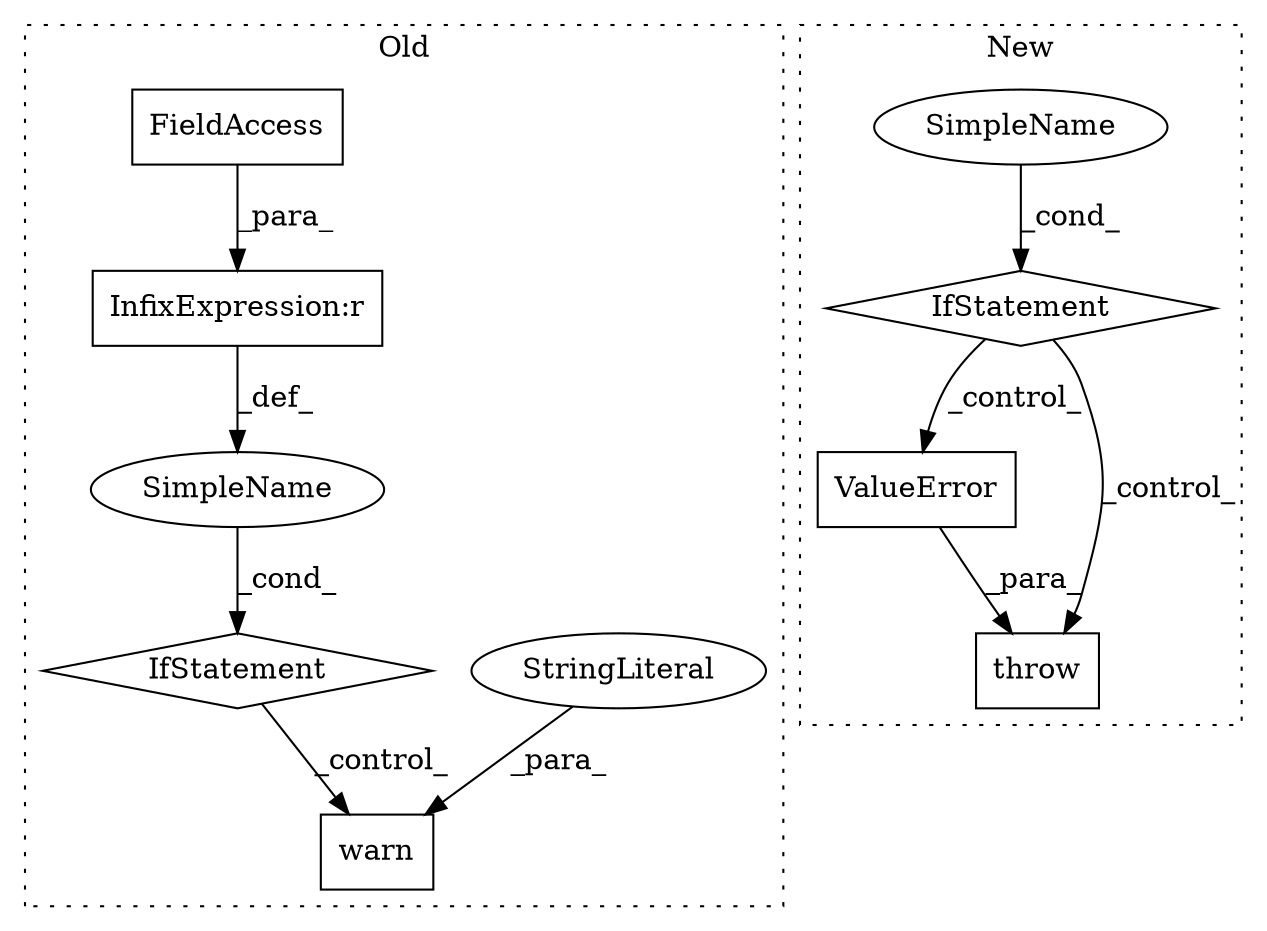 digraph G {
subgraph cluster0 {
1 [label="warn" a="32" s="252,286" l="5,1" shape="box"];
5 [label="StringLiteral" a="45" s="257" l="29" shape="ellipse"];
6 [label="InfixExpression:r" a="27" s="228" l="4" shape="box"];
7 [label="SimpleName" a="42" s="" l="" shape="ellipse"];
8 [label="IfStatement" a="25" s="203,233" l="4,2" shape="diamond"];
9 [label="FieldAccess" a="22" s="207" l="21" shape="box"];
label = "Old";
style="dotted";
}
subgraph cluster1 {
2 [label="ValueError" a="32" s="340,390" l="11,1" shape="box"];
3 [label="SimpleName" a="42" s="" l="" shape="ellipse"];
4 [label="throw" a="53" s="334" l="6" shape="box"];
10 [label="IfStatement" a="25" s="295,324" l="4,2" shape="diamond"];
label = "New";
style="dotted";
}
2 -> 4 [label="_para_"];
3 -> 10 [label="_cond_"];
5 -> 1 [label="_para_"];
6 -> 7 [label="_def_"];
7 -> 8 [label="_cond_"];
8 -> 1 [label="_control_"];
9 -> 6 [label="_para_"];
10 -> 2 [label="_control_"];
10 -> 4 [label="_control_"];
}